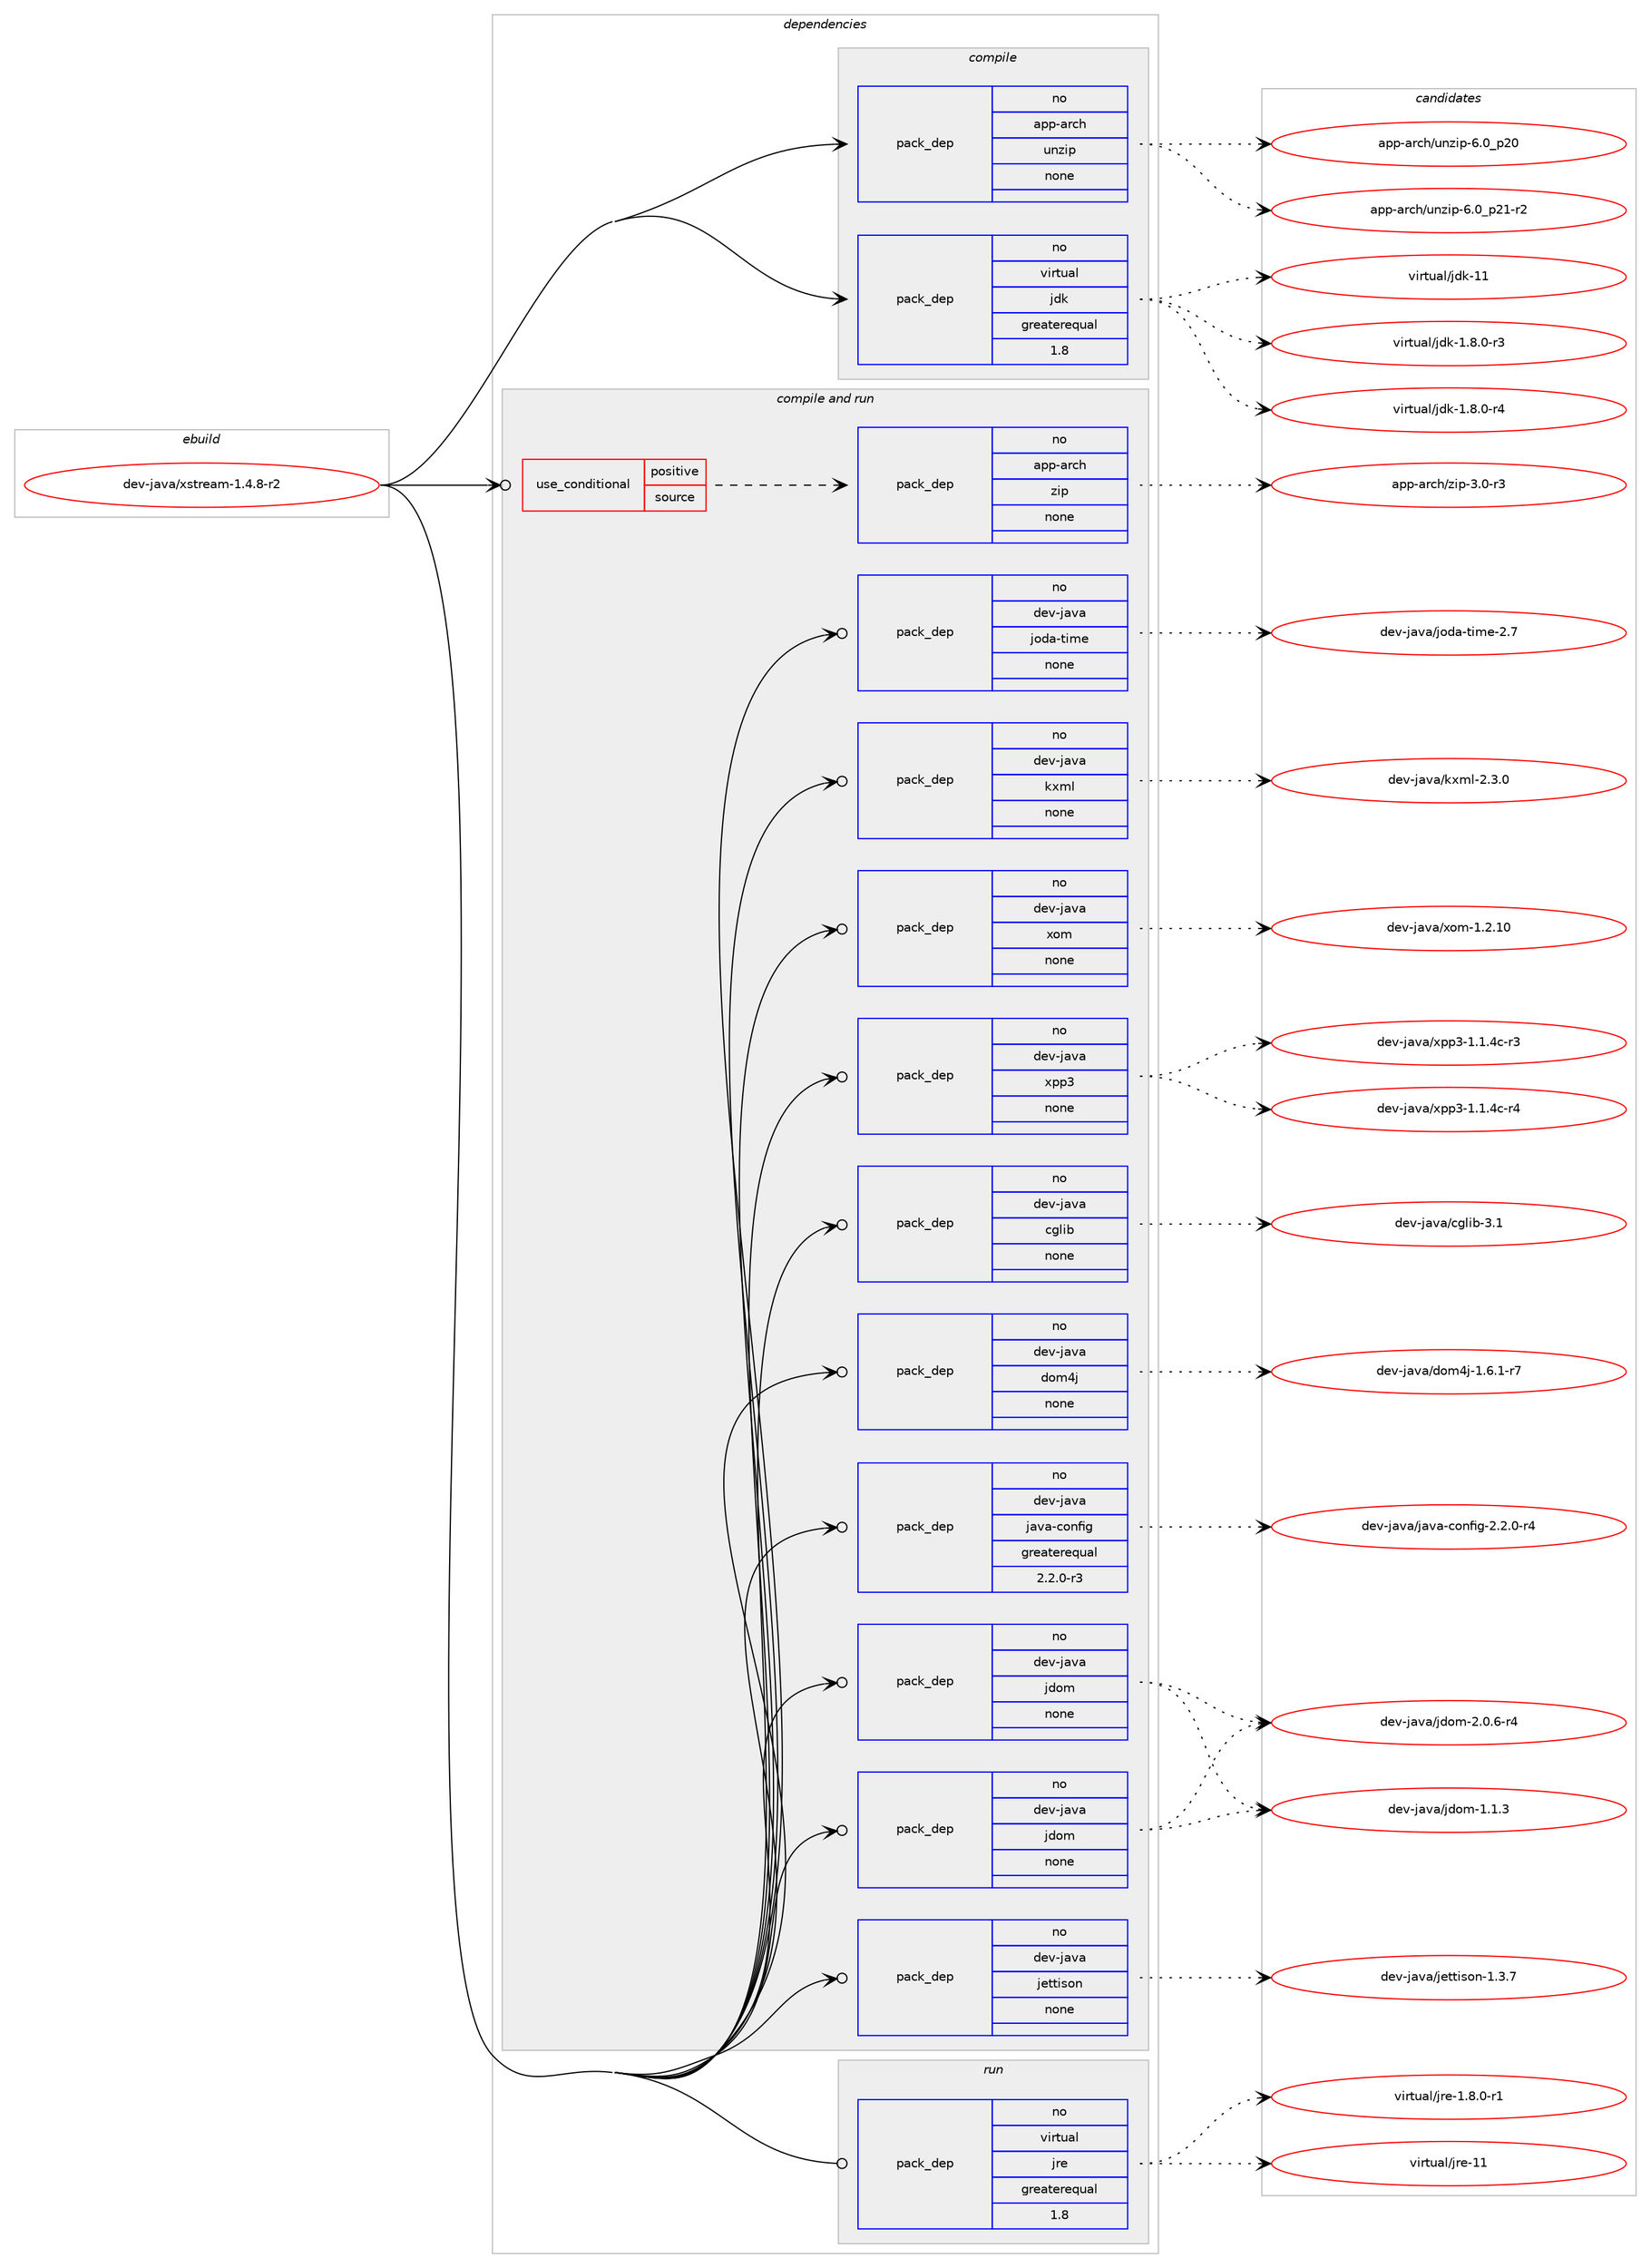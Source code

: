 digraph prolog {

# *************
# Graph options
# *************

newrank=true;
concentrate=true;
compound=true;
graph [rankdir=LR,fontname=Helvetica,fontsize=10,ranksep=1.5];#, ranksep=2.5, nodesep=0.2];
edge  [arrowhead=vee];
node  [fontname=Helvetica,fontsize=10];

# **********
# The ebuild
# **********

subgraph cluster_leftcol {
color=gray;
rank=same;
label=<<i>ebuild</i>>;
id [label="dev-java/xstream-1.4.8-r2", color=red, width=4, href="../dev-java/xstream-1.4.8-r2.svg"];
}

# ****************
# The dependencies
# ****************

subgraph cluster_midcol {
color=gray;
label=<<i>dependencies</i>>;
subgraph cluster_compile {
fillcolor="#eeeeee";
style=filled;
label=<<i>compile</i>>;
subgraph pack972034 {
dependency1357898 [label=<<TABLE BORDER="0" CELLBORDER="1" CELLSPACING="0" CELLPADDING="4" WIDTH="220"><TR><TD ROWSPAN="6" CELLPADDING="30">pack_dep</TD></TR><TR><TD WIDTH="110">no</TD></TR><TR><TD>app-arch</TD></TR><TR><TD>unzip</TD></TR><TR><TD>none</TD></TR><TR><TD></TD></TR></TABLE>>, shape=none, color=blue];
}
id:e -> dependency1357898:w [weight=20,style="solid",arrowhead="vee"];
subgraph pack972035 {
dependency1357899 [label=<<TABLE BORDER="0" CELLBORDER="1" CELLSPACING="0" CELLPADDING="4" WIDTH="220"><TR><TD ROWSPAN="6" CELLPADDING="30">pack_dep</TD></TR><TR><TD WIDTH="110">no</TD></TR><TR><TD>virtual</TD></TR><TR><TD>jdk</TD></TR><TR><TD>greaterequal</TD></TR><TR><TD>1.8</TD></TR></TABLE>>, shape=none, color=blue];
}
id:e -> dependency1357899:w [weight=20,style="solid",arrowhead="vee"];
}
subgraph cluster_compileandrun {
fillcolor="#eeeeee";
style=filled;
label=<<i>compile and run</i>>;
subgraph cond363413 {
dependency1357900 [label=<<TABLE BORDER="0" CELLBORDER="1" CELLSPACING="0" CELLPADDING="4"><TR><TD ROWSPAN="3" CELLPADDING="10">use_conditional</TD></TR><TR><TD>positive</TD></TR><TR><TD>source</TD></TR></TABLE>>, shape=none, color=red];
subgraph pack972036 {
dependency1357901 [label=<<TABLE BORDER="0" CELLBORDER="1" CELLSPACING="0" CELLPADDING="4" WIDTH="220"><TR><TD ROWSPAN="6" CELLPADDING="30">pack_dep</TD></TR><TR><TD WIDTH="110">no</TD></TR><TR><TD>app-arch</TD></TR><TR><TD>zip</TD></TR><TR><TD>none</TD></TR><TR><TD></TD></TR></TABLE>>, shape=none, color=blue];
}
dependency1357900:e -> dependency1357901:w [weight=20,style="dashed",arrowhead="vee"];
}
id:e -> dependency1357900:w [weight=20,style="solid",arrowhead="odotvee"];
subgraph pack972037 {
dependency1357902 [label=<<TABLE BORDER="0" CELLBORDER="1" CELLSPACING="0" CELLPADDING="4" WIDTH="220"><TR><TD ROWSPAN="6" CELLPADDING="30">pack_dep</TD></TR><TR><TD WIDTH="110">no</TD></TR><TR><TD>dev-java</TD></TR><TR><TD>cglib</TD></TR><TR><TD>none</TD></TR><TR><TD></TD></TR></TABLE>>, shape=none, color=blue];
}
id:e -> dependency1357902:w [weight=20,style="solid",arrowhead="odotvee"];
subgraph pack972038 {
dependency1357903 [label=<<TABLE BORDER="0" CELLBORDER="1" CELLSPACING="0" CELLPADDING="4" WIDTH="220"><TR><TD ROWSPAN="6" CELLPADDING="30">pack_dep</TD></TR><TR><TD WIDTH="110">no</TD></TR><TR><TD>dev-java</TD></TR><TR><TD>dom4j</TD></TR><TR><TD>none</TD></TR><TR><TD></TD></TR></TABLE>>, shape=none, color=blue];
}
id:e -> dependency1357903:w [weight=20,style="solid",arrowhead="odotvee"];
subgraph pack972039 {
dependency1357904 [label=<<TABLE BORDER="0" CELLBORDER="1" CELLSPACING="0" CELLPADDING="4" WIDTH="220"><TR><TD ROWSPAN="6" CELLPADDING="30">pack_dep</TD></TR><TR><TD WIDTH="110">no</TD></TR><TR><TD>dev-java</TD></TR><TR><TD>java-config</TD></TR><TR><TD>greaterequal</TD></TR><TR><TD>2.2.0-r3</TD></TR></TABLE>>, shape=none, color=blue];
}
id:e -> dependency1357904:w [weight=20,style="solid",arrowhead="odotvee"];
subgraph pack972040 {
dependency1357905 [label=<<TABLE BORDER="0" CELLBORDER="1" CELLSPACING="0" CELLPADDING="4" WIDTH="220"><TR><TD ROWSPAN="6" CELLPADDING="30">pack_dep</TD></TR><TR><TD WIDTH="110">no</TD></TR><TR><TD>dev-java</TD></TR><TR><TD>jdom</TD></TR><TR><TD>none</TD></TR><TR><TD></TD></TR></TABLE>>, shape=none, color=blue];
}
id:e -> dependency1357905:w [weight=20,style="solid",arrowhead="odotvee"];
subgraph pack972041 {
dependency1357906 [label=<<TABLE BORDER="0" CELLBORDER="1" CELLSPACING="0" CELLPADDING="4" WIDTH="220"><TR><TD ROWSPAN="6" CELLPADDING="30">pack_dep</TD></TR><TR><TD WIDTH="110">no</TD></TR><TR><TD>dev-java</TD></TR><TR><TD>jdom</TD></TR><TR><TD>none</TD></TR><TR><TD></TD></TR></TABLE>>, shape=none, color=blue];
}
id:e -> dependency1357906:w [weight=20,style="solid",arrowhead="odotvee"];
subgraph pack972042 {
dependency1357907 [label=<<TABLE BORDER="0" CELLBORDER="1" CELLSPACING="0" CELLPADDING="4" WIDTH="220"><TR><TD ROWSPAN="6" CELLPADDING="30">pack_dep</TD></TR><TR><TD WIDTH="110">no</TD></TR><TR><TD>dev-java</TD></TR><TR><TD>jettison</TD></TR><TR><TD>none</TD></TR><TR><TD></TD></TR></TABLE>>, shape=none, color=blue];
}
id:e -> dependency1357907:w [weight=20,style="solid",arrowhead="odotvee"];
subgraph pack972043 {
dependency1357908 [label=<<TABLE BORDER="0" CELLBORDER="1" CELLSPACING="0" CELLPADDING="4" WIDTH="220"><TR><TD ROWSPAN="6" CELLPADDING="30">pack_dep</TD></TR><TR><TD WIDTH="110">no</TD></TR><TR><TD>dev-java</TD></TR><TR><TD>joda-time</TD></TR><TR><TD>none</TD></TR><TR><TD></TD></TR></TABLE>>, shape=none, color=blue];
}
id:e -> dependency1357908:w [weight=20,style="solid",arrowhead="odotvee"];
subgraph pack972044 {
dependency1357909 [label=<<TABLE BORDER="0" CELLBORDER="1" CELLSPACING="0" CELLPADDING="4" WIDTH="220"><TR><TD ROWSPAN="6" CELLPADDING="30">pack_dep</TD></TR><TR><TD WIDTH="110">no</TD></TR><TR><TD>dev-java</TD></TR><TR><TD>kxml</TD></TR><TR><TD>none</TD></TR><TR><TD></TD></TR></TABLE>>, shape=none, color=blue];
}
id:e -> dependency1357909:w [weight=20,style="solid",arrowhead="odotvee"];
subgraph pack972045 {
dependency1357910 [label=<<TABLE BORDER="0" CELLBORDER="1" CELLSPACING="0" CELLPADDING="4" WIDTH="220"><TR><TD ROWSPAN="6" CELLPADDING="30">pack_dep</TD></TR><TR><TD WIDTH="110">no</TD></TR><TR><TD>dev-java</TD></TR><TR><TD>xom</TD></TR><TR><TD>none</TD></TR><TR><TD></TD></TR></TABLE>>, shape=none, color=blue];
}
id:e -> dependency1357910:w [weight=20,style="solid",arrowhead="odotvee"];
subgraph pack972046 {
dependency1357911 [label=<<TABLE BORDER="0" CELLBORDER="1" CELLSPACING="0" CELLPADDING="4" WIDTH="220"><TR><TD ROWSPAN="6" CELLPADDING="30">pack_dep</TD></TR><TR><TD WIDTH="110">no</TD></TR><TR><TD>dev-java</TD></TR><TR><TD>xpp3</TD></TR><TR><TD>none</TD></TR><TR><TD></TD></TR></TABLE>>, shape=none, color=blue];
}
id:e -> dependency1357911:w [weight=20,style="solid",arrowhead="odotvee"];
}
subgraph cluster_run {
fillcolor="#eeeeee";
style=filled;
label=<<i>run</i>>;
subgraph pack972047 {
dependency1357912 [label=<<TABLE BORDER="0" CELLBORDER="1" CELLSPACING="0" CELLPADDING="4" WIDTH="220"><TR><TD ROWSPAN="6" CELLPADDING="30">pack_dep</TD></TR><TR><TD WIDTH="110">no</TD></TR><TR><TD>virtual</TD></TR><TR><TD>jre</TD></TR><TR><TD>greaterequal</TD></TR><TR><TD>1.8</TD></TR></TABLE>>, shape=none, color=blue];
}
id:e -> dependency1357912:w [weight=20,style="solid",arrowhead="odot"];
}
}

# **************
# The candidates
# **************

subgraph cluster_choices {
rank=same;
color=gray;
label=<<i>candidates</i>>;

subgraph choice972034 {
color=black;
nodesep=1;
choice971121124597114991044711711012210511245544648951125048 [label="app-arch/unzip-6.0_p20", color=red, width=4,href="../app-arch/unzip-6.0_p20.svg"];
choice9711211245971149910447117110122105112455446489511250494511450 [label="app-arch/unzip-6.0_p21-r2", color=red, width=4,href="../app-arch/unzip-6.0_p21-r2.svg"];
dependency1357898:e -> choice971121124597114991044711711012210511245544648951125048:w [style=dotted,weight="100"];
dependency1357898:e -> choice9711211245971149910447117110122105112455446489511250494511450:w [style=dotted,weight="100"];
}
subgraph choice972035 {
color=black;
nodesep=1;
choice11810511411611797108471061001074549465646484511451 [label="virtual/jdk-1.8.0-r3", color=red, width=4,href="../virtual/jdk-1.8.0-r3.svg"];
choice11810511411611797108471061001074549465646484511452 [label="virtual/jdk-1.8.0-r4", color=red, width=4,href="../virtual/jdk-1.8.0-r4.svg"];
choice1181051141161179710847106100107454949 [label="virtual/jdk-11", color=red, width=4,href="../virtual/jdk-11.svg"];
dependency1357899:e -> choice11810511411611797108471061001074549465646484511451:w [style=dotted,weight="100"];
dependency1357899:e -> choice11810511411611797108471061001074549465646484511452:w [style=dotted,weight="100"];
dependency1357899:e -> choice1181051141161179710847106100107454949:w [style=dotted,weight="100"];
}
subgraph choice972036 {
color=black;
nodesep=1;
choice9711211245971149910447122105112455146484511451 [label="app-arch/zip-3.0-r3", color=red, width=4,href="../app-arch/zip-3.0-r3.svg"];
dependency1357901:e -> choice9711211245971149910447122105112455146484511451:w [style=dotted,weight="100"];
}
subgraph choice972037 {
color=black;
nodesep=1;
choice10010111845106971189747991031081059845514649 [label="dev-java/cglib-3.1", color=red, width=4,href="../dev-java/cglib-3.1.svg"];
dependency1357902:e -> choice10010111845106971189747991031081059845514649:w [style=dotted,weight="100"];
}
subgraph choice972038 {
color=black;
nodesep=1;
choice10010111845106971189747100111109521064549465446494511455 [label="dev-java/dom4j-1.6.1-r7", color=red, width=4,href="../dev-java/dom4j-1.6.1-r7.svg"];
dependency1357903:e -> choice10010111845106971189747100111109521064549465446494511455:w [style=dotted,weight="100"];
}
subgraph choice972039 {
color=black;
nodesep=1;
choice10010111845106971189747106971189745991111101021051034550465046484511452 [label="dev-java/java-config-2.2.0-r4", color=red, width=4,href="../dev-java/java-config-2.2.0-r4.svg"];
dependency1357904:e -> choice10010111845106971189747106971189745991111101021051034550465046484511452:w [style=dotted,weight="100"];
}
subgraph choice972040 {
color=black;
nodesep=1;
choice10010111845106971189747106100111109454946494651 [label="dev-java/jdom-1.1.3", color=red, width=4,href="../dev-java/jdom-1.1.3.svg"];
choice100101118451069711897471061001111094550464846544511452 [label="dev-java/jdom-2.0.6-r4", color=red, width=4,href="../dev-java/jdom-2.0.6-r4.svg"];
dependency1357905:e -> choice10010111845106971189747106100111109454946494651:w [style=dotted,weight="100"];
dependency1357905:e -> choice100101118451069711897471061001111094550464846544511452:w [style=dotted,weight="100"];
}
subgraph choice972041 {
color=black;
nodesep=1;
choice10010111845106971189747106100111109454946494651 [label="dev-java/jdom-1.1.3", color=red, width=4,href="../dev-java/jdom-1.1.3.svg"];
choice100101118451069711897471061001111094550464846544511452 [label="dev-java/jdom-2.0.6-r4", color=red, width=4,href="../dev-java/jdom-2.0.6-r4.svg"];
dependency1357906:e -> choice10010111845106971189747106100111109454946494651:w [style=dotted,weight="100"];
dependency1357906:e -> choice100101118451069711897471061001111094550464846544511452:w [style=dotted,weight="100"];
}
subgraph choice972042 {
color=black;
nodesep=1;
choice10010111845106971189747106101116116105115111110454946514655 [label="dev-java/jettison-1.3.7", color=red, width=4,href="../dev-java/jettison-1.3.7.svg"];
dependency1357907:e -> choice10010111845106971189747106101116116105115111110454946514655:w [style=dotted,weight="100"];
}
subgraph choice972043 {
color=black;
nodesep=1;
choice10010111845106971189747106111100974511610510910145504655 [label="dev-java/joda-time-2.7", color=red, width=4,href="../dev-java/joda-time-2.7.svg"];
dependency1357908:e -> choice10010111845106971189747106111100974511610510910145504655:w [style=dotted,weight="100"];
}
subgraph choice972044 {
color=black;
nodesep=1;
choice10010111845106971189747107120109108455046514648 [label="dev-java/kxml-2.3.0", color=red, width=4,href="../dev-java/kxml-2.3.0.svg"];
dependency1357909:e -> choice10010111845106971189747107120109108455046514648:w [style=dotted,weight="100"];
}
subgraph choice972045 {
color=black;
nodesep=1;
choice1001011184510697118974712011110945494650464948 [label="dev-java/xom-1.2.10", color=red, width=4,href="../dev-java/xom-1.2.10.svg"];
dependency1357910:e -> choice1001011184510697118974712011110945494650464948:w [style=dotted,weight="100"];
}
subgraph choice972046 {
color=black;
nodesep=1;
choice1001011184510697118974712011211251454946494652994511451 [label="dev-java/xpp3-1.1.4c-r3", color=red, width=4,href="../dev-java/xpp3-1.1.4c-r3.svg"];
choice1001011184510697118974712011211251454946494652994511452 [label="dev-java/xpp3-1.1.4c-r4", color=red, width=4,href="../dev-java/xpp3-1.1.4c-r4.svg"];
dependency1357911:e -> choice1001011184510697118974712011211251454946494652994511451:w [style=dotted,weight="100"];
dependency1357911:e -> choice1001011184510697118974712011211251454946494652994511452:w [style=dotted,weight="100"];
}
subgraph choice972047 {
color=black;
nodesep=1;
choice11810511411611797108471061141014549465646484511449 [label="virtual/jre-1.8.0-r1", color=red, width=4,href="../virtual/jre-1.8.0-r1.svg"];
choice1181051141161179710847106114101454949 [label="virtual/jre-11", color=red, width=4,href="../virtual/jre-11.svg"];
dependency1357912:e -> choice11810511411611797108471061141014549465646484511449:w [style=dotted,weight="100"];
dependency1357912:e -> choice1181051141161179710847106114101454949:w [style=dotted,weight="100"];
}
}

}
